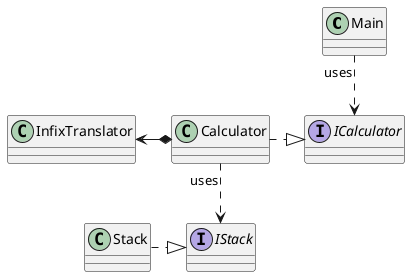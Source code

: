 @startuml
'https://plantuml.com/class-diagram

class Main
class Calculator
class Stack
class InfixTranslator

interface ICalculator
interface IStack

Main "uses" ..> ICalculator
Calculator .|> ICalculator
Calculator "uses" ..> IStack
Calculator *-left-> InfixTranslator
Stack .|> IStack

@enduml